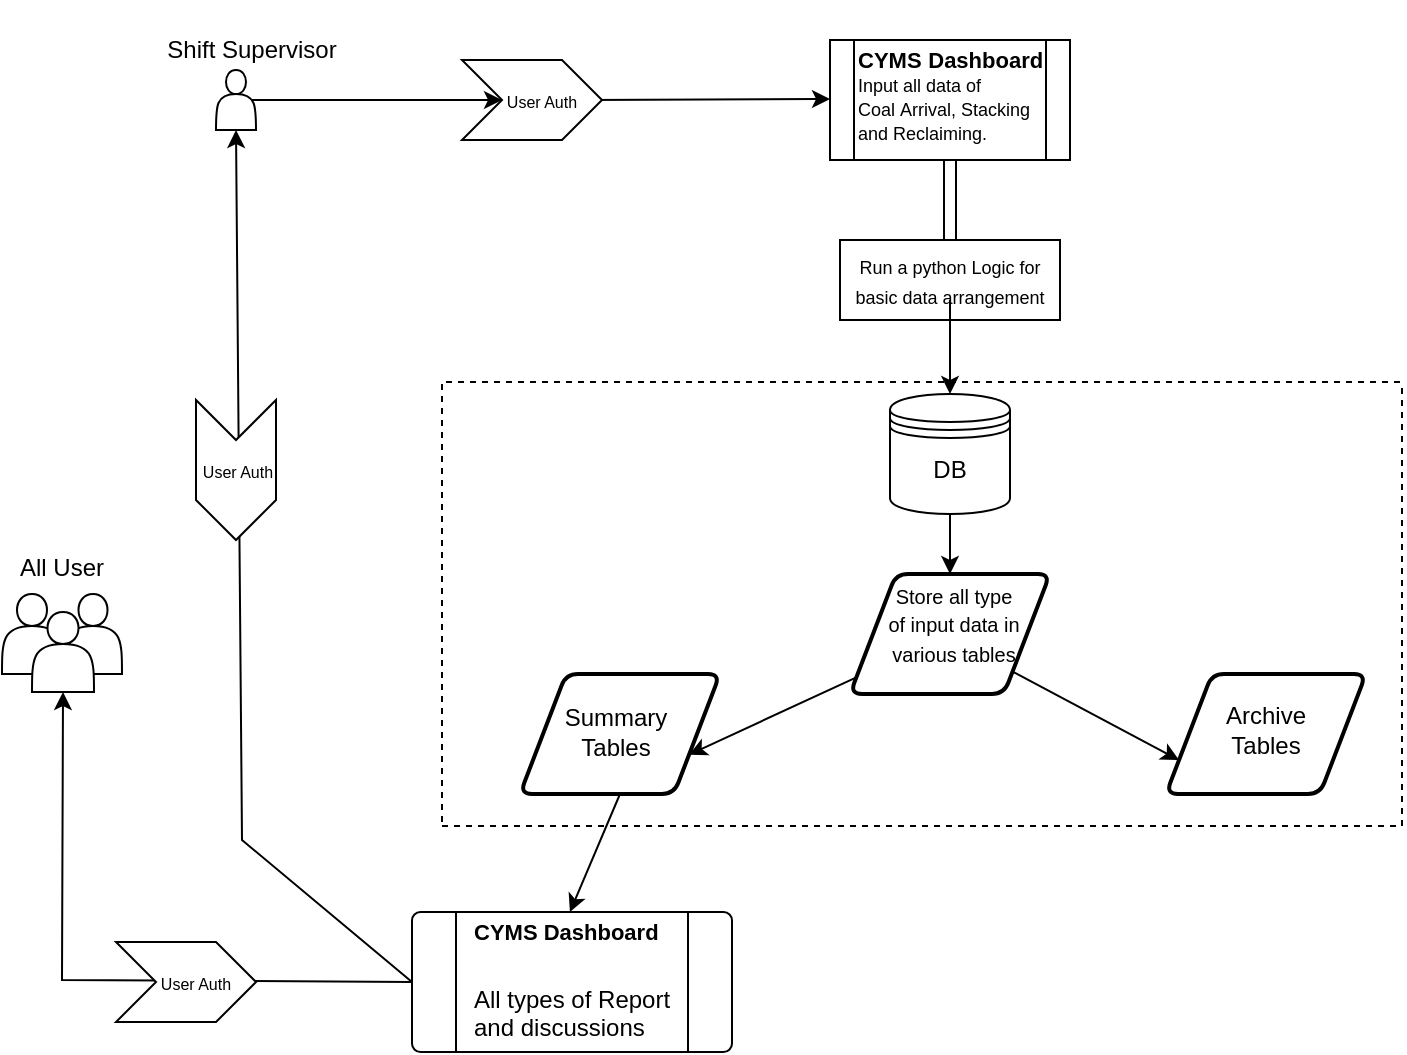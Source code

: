 <mxfile version="26.0.9">
  <diagram id="C5RBs43oDa-KdzZeNtuy" name="Page-1">
    <mxGraphModel dx="1591" dy="706" grid="1" gridSize="10" guides="1" tooltips="1" connect="1" arrows="1" fold="1" page="1" pageScale="1" pageWidth="827" pageHeight="1169" math="0" shadow="0">
      <root>
        <mxCell id="WIyWlLk6GJQsqaUBKTNV-0" />
        <mxCell id="WIyWlLk6GJQsqaUBKTNV-1" parent="WIyWlLk6GJQsqaUBKTNV-0" />
        <mxCell id="Im7F_m6gUgW821OhVlzB-0" value="" style="shape=process;whiteSpace=wrap;html=1;backgroundOutline=1;" vertex="1" parent="WIyWlLk6GJQsqaUBKTNV-1">
          <mxGeometry x="474" y="60" width="120" height="60" as="geometry" />
        </mxCell>
        <mxCell id="Im7F_m6gUgW821OhVlzB-3" value="" style="shape=singleArrow;direction=south;whiteSpace=wrap;html=1;" vertex="1" parent="WIyWlLk6GJQsqaUBKTNV-1">
          <mxGeometry x="524" y="120" width="20" height="70" as="geometry" />
        </mxCell>
        <mxCell id="Im7F_m6gUgW821OhVlzB-11" value="&lt;h5 style=&quot;margin-top: 0px;&quot;&gt;&lt;font style=&quot;&quot;&gt;&lt;font style=&quot;&quot;&gt;&lt;font style=&quot;font-size: 11px;&quot;&gt;CYMS&lt;/font&gt;&lt;span style=&quot;font-size: 12px;&quot;&gt;&amp;nbsp;&lt;/span&gt;&lt;/font&gt;&lt;span style=&quot;background-color: transparent;&quot;&gt;&lt;font style=&quot;font-size: 11px;&quot;&gt;Dashboard&lt;br&gt;&lt;/font&gt;&lt;/span&gt;&lt;/font&gt;&lt;font style=&quot;font-size: 9px; font-weight: normal;&quot;&gt;Input all data of Coal&amp;nbsp;&lt;span style=&quot;background-color: transparent; color: light-dark(rgb(0, 0, 0), rgb(255, 255, 255));&quot;&gt;&lt;span style=&quot;line-height: 115%; font-family: Calibri, sans-serif;&quot;&gt;Arrival,&amp;nbsp;&lt;/span&gt;&lt;/span&gt;&lt;span style=&quot;background-color: transparent; color: light-dark(rgb(0, 0, 0), rgb(255, 255, 255));&quot;&gt;&lt;span style=&quot;line-height: 115%; font-family: Calibri, sans-serif;&quot;&gt;Stacking and&amp;nbsp;&lt;/span&gt;&lt;/span&gt;&lt;span style=&quot;background-color: transparent; color: light-dark(rgb(0, 0, 0), rgb(255, 255, 255));&quot;&gt;&lt;span style=&quot;line-height: 115%; font-family: Calibri, sans-serif;&quot;&gt;Reclaiming.&lt;/span&gt;&lt;/span&gt;&lt;/font&gt;&lt;/h5&gt;" style="text;html=1;whiteSpace=wrap;overflow=hidden;rounded=0;" vertex="1" parent="WIyWlLk6GJQsqaUBKTNV-1">
          <mxGeometry x="486" y="56" width="100" height="110" as="geometry" />
        </mxCell>
        <mxCell id="Im7F_m6gUgW821OhVlzB-16" value="" style="rounded=0;whiteSpace=wrap;html=1;movable=1;resizable=1;rotatable=1;deletable=1;editable=1;locked=0;connectable=1;" vertex="1" parent="WIyWlLk6GJQsqaUBKTNV-1">
          <mxGeometry x="479" y="160" width="110" height="40" as="geometry" />
        </mxCell>
        <mxCell id="Im7F_m6gUgW821OhVlzB-4" value="" style="shape=datastore;whiteSpace=wrap;html=1;" vertex="1" parent="WIyWlLk6GJQsqaUBKTNV-1">
          <mxGeometry x="504" y="237" width="60" height="60" as="geometry" />
        </mxCell>
        <mxCell id="Im7F_m6gUgW821OhVlzB-14" style="edgeStyle=orthogonalEdgeStyle;rounded=0;orthogonalLoop=1;jettySize=auto;html=1;entryX=0.5;entryY=0;entryDx=0;entryDy=0;" edge="1" parent="WIyWlLk6GJQsqaUBKTNV-1" source="Im7F_m6gUgW821OhVlzB-3" target="Im7F_m6gUgW821OhVlzB-4">
          <mxGeometry relative="1" as="geometry" />
        </mxCell>
        <mxCell id="Im7F_m6gUgW821OhVlzB-5" value="" style="shape=actor;whiteSpace=wrap;html=1;" vertex="1" parent="WIyWlLk6GJQsqaUBKTNV-1">
          <mxGeometry x="167" y="75" width="20" height="30" as="geometry" />
        </mxCell>
        <mxCell id="Im7F_m6gUgW821OhVlzB-7" value="" style="edgeStyle=none;orthogonalLoop=1;jettySize=auto;html=1;rounded=0;exitX=0.9;exitY=0.5;exitDx=0;exitDy=0;exitPerimeter=0;" edge="1" parent="WIyWlLk6GJQsqaUBKTNV-1" source="Im7F_m6gUgW821OhVlzB-8">
          <mxGeometry width="100" relative="1" as="geometry">
            <mxPoint x="374" y="89.5" as="sourcePoint" />
            <mxPoint x="474" y="89.5" as="targetPoint" />
            <Array as="points" />
          </mxGeometry>
        </mxCell>
        <mxCell id="Im7F_m6gUgW821OhVlzB-9" value="" style="edgeStyle=none;orthogonalLoop=1;jettySize=auto;html=1;rounded=0;exitX=0.9;exitY=0.5;exitDx=0;exitDy=0;exitPerimeter=0;" edge="1" parent="WIyWlLk6GJQsqaUBKTNV-1" source="Im7F_m6gUgW821OhVlzB-5" target="Im7F_m6gUgW821OhVlzB-8">
          <mxGeometry width="100" relative="1" as="geometry">
            <mxPoint x="109" y="90" as="sourcePoint" />
            <mxPoint x="281" y="89.5" as="targetPoint" />
            <Array as="points" />
          </mxGeometry>
        </mxCell>
        <mxCell id="Im7F_m6gUgW821OhVlzB-8" value="" style="shape=step;perimeter=stepPerimeter;whiteSpace=wrap;html=1;fixedSize=1;" vertex="1" parent="WIyWlLk6GJQsqaUBKTNV-1">
          <mxGeometry x="290" y="70" width="70" height="40" as="geometry" />
        </mxCell>
        <mxCell id="Im7F_m6gUgW821OhVlzB-10" value="&lt;font style=&quot;font-size: 8px;&quot;&gt;User Auth&lt;/font&gt;" style="text;html=1;align=center;verticalAlign=middle;whiteSpace=wrap;rounded=0;" vertex="1" parent="WIyWlLk6GJQsqaUBKTNV-1">
          <mxGeometry x="310" y="82.5" width="40" height="15" as="geometry" />
        </mxCell>
        <mxCell id="Im7F_m6gUgW821OhVlzB-15" value="&lt;font style=&quot;font-size: 9px;&quot;&gt;Run a python Logic for basic data arrangement&lt;/font&gt;" style="text;html=1;align=center;verticalAlign=middle;whiteSpace=wrap;rounded=0;movable=1;resizable=1;rotatable=1;deletable=1;editable=1;locked=0;connectable=1;" vertex="1" parent="WIyWlLk6GJQsqaUBKTNV-1">
          <mxGeometry x="479" y="155" width="110" height="50" as="geometry" />
        </mxCell>
        <mxCell id="Im7F_m6gUgW821OhVlzB-17" value="DB" style="text;html=1;align=center;verticalAlign=middle;whiteSpace=wrap;rounded=0;" vertex="1" parent="WIyWlLk6GJQsqaUBKTNV-1">
          <mxGeometry x="504" y="260" width="60" height="30" as="geometry" />
        </mxCell>
        <mxCell id="Im7F_m6gUgW821OhVlzB-21" value="" style="shape=parallelogram;html=1;strokeWidth=2;perimeter=parallelogramPerimeter;whiteSpace=wrap;rounded=1;arcSize=12;size=0.23;" vertex="1" parent="WIyWlLk6GJQsqaUBKTNV-1">
          <mxGeometry x="319" y="377" width="100" height="60" as="geometry" />
        </mxCell>
        <mxCell id="Im7F_m6gUgW821OhVlzB-22" value="" style="shape=parallelogram;html=1;strokeWidth=2;perimeter=parallelogramPerimeter;whiteSpace=wrap;rounded=1;arcSize=12;size=0.23;" vertex="1" parent="WIyWlLk6GJQsqaUBKTNV-1">
          <mxGeometry x="484" y="327" width="100" height="60" as="geometry" />
        </mxCell>
        <mxCell id="Im7F_m6gUgW821OhVlzB-23" value="" style="shape=parallelogram;html=1;strokeWidth=2;perimeter=parallelogramPerimeter;whiteSpace=wrap;rounded=1;arcSize=12;size=0.23;" vertex="1" parent="WIyWlLk6GJQsqaUBKTNV-1">
          <mxGeometry x="642" y="377" width="100" height="60" as="geometry" />
        </mxCell>
        <mxCell id="Im7F_m6gUgW821OhVlzB-24" value="Summary Tables" style="text;html=1;align=center;verticalAlign=middle;whiteSpace=wrap;rounded=0;" vertex="1" parent="WIyWlLk6GJQsqaUBKTNV-1">
          <mxGeometry x="337" y="391" width="60" height="30" as="geometry" />
        </mxCell>
        <mxCell id="Im7F_m6gUgW821OhVlzB-25" value="" style="endArrow=classic;html=1;rounded=0;exitX=0.5;exitY=1;exitDx=0;exitDy=0;entryX=0.5;entryY=0;entryDx=0;entryDy=0;" edge="1" parent="WIyWlLk6GJQsqaUBKTNV-1" source="Im7F_m6gUgW821OhVlzB-4" target="Im7F_m6gUgW821OhVlzB-22">
          <mxGeometry width="50" height="50" relative="1" as="geometry">
            <mxPoint x="394" y="380" as="sourcePoint" />
            <mxPoint x="444" y="330" as="targetPoint" />
          </mxGeometry>
        </mxCell>
        <mxCell id="Im7F_m6gUgW821OhVlzB-26" value="&lt;font style=&quot;font-size: 10px;&quot;&gt;Store all type of input data in various tables&lt;/font&gt;" style="text;html=1;align=center;verticalAlign=middle;whiteSpace=wrap;rounded=0;" vertex="1" parent="WIyWlLk6GJQsqaUBKTNV-1">
          <mxGeometry x="501" y="327" width="70" height="50" as="geometry" />
        </mxCell>
        <mxCell id="Im7F_m6gUgW821OhVlzB-27" value="" style="endArrow=classic;html=1;rounded=0;entryX=1;entryY=0.75;entryDx=0;entryDy=0;" edge="1" parent="WIyWlLk6GJQsqaUBKTNV-1" source="Im7F_m6gUgW821OhVlzB-22" target="Im7F_m6gUgW821OhVlzB-21">
          <mxGeometry width="50" height="50" relative="1" as="geometry">
            <mxPoint x="544" y="440" as="sourcePoint" />
            <mxPoint x="427.0" y="457.6" as="targetPoint" />
          </mxGeometry>
        </mxCell>
        <mxCell id="Im7F_m6gUgW821OhVlzB-28" value="" style="endArrow=classic;html=1;rounded=0;exitX=1;exitY=1;exitDx=0;exitDy=0;entryX=0;entryY=0.75;entryDx=0;entryDy=0;" edge="1" parent="WIyWlLk6GJQsqaUBKTNV-1" source="Im7F_m6gUgW821OhVlzB-22" target="Im7F_m6gUgW821OhVlzB-23">
          <mxGeometry width="50" height="50" relative="1" as="geometry">
            <mxPoint x="571" y="510" as="sourcePoint" />
            <mxPoint x="621" y="460" as="targetPoint" />
          </mxGeometry>
        </mxCell>
        <mxCell id="Im7F_m6gUgW821OhVlzB-29" value="Archive Tables" style="text;html=1;align=center;verticalAlign=middle;whiteSpace=wrap;rounded=0;" vertex="1" parent="WIyWlLk6GJQsqaUBKTNV-1">
          <mxGeometry x="662" y="390" width="60" height="30" as="geometry" />
        </mxCell>
        <mxCell id="Im7F_m6gUgW821OhVlzB-30" value="" style="verticalLabelPosition=bottom;verticalAlign=top;html=1;shape=process;whiteSpace=wrap;rounded=1;size=0.14;arcSize=6;" vertex="1" parent="WIyWlLk6GJQsqaUBKTNV-1">
          <mxGeometry x="265" y="496" width="160" height="70" as="geometry" />
        </mxCell>
        <mxCell id="Im7F_m6gUgW821OhVlzB-31" value="&lt;h1 style=&quot;margin-top: 0px;&quot;&gt;&lt;font style=&quot;font-size: 11px;&quot;&gt;CYMS Dashboard&lt;/font&gt;&lt;/h1&gt;&lt;p&gt;All types of Report and&amp;nbsp;discussions&amp;nbsp;&lt;/p&gt;" style="text;html=1;whiteSpace=wrap;overflow=hidden;rounded=0;" vertex="1" parent="WIyWlLk6GJQsqaUBKTNV-1">
          <mxGeometry x="294" y="481" width="111" height="80" as="geometry" />
        </mxCell>
        <mxCell id="Im7F_m6gUgW821OhVlzB-32" value="" style="endArrow=classic;html=1;rounded=0;exitX=0.5;exitY=1;exitDx=0;exitDy=0;entryX=0.45;entryY=0.188;entryDx=0;entryDy=0;entryPerimeter=0;" edge="1" parent="WIyWlLk6GJQsqaUBKTNV-1" source="Im7F_m6gUgW821OhVlzB-21" target="Im7F_m6gUgW821OhVlzB-31">
          <mxGeometry width="50" height="50" relative="1" as="geometry">
            <mxPoint x="444" y="370" as="sourcePoint" />
            <mxPoint x="494" y="320" as="targetPoint" />
          </mxGeometry>
        </mxCell>
        <mxCell id="Im7F_m6gUgW821OhVlzB-33" value="" style="shape=actor;whiteSpace=wrap;html=1;" vertex="1" parent="WIyWlLk6GJQsqaUBKTNV-1">
          <mxGeometry x="60" y="337" width="30" height="40" as="geometry" />
        </mxCell>
        <mxCell id="Im7F_m6gUgW821OhVlzB-34" value="" style="shape=actor;whiteSpace=wrap;html=1;" vertex="1" parent="WIyWlLk6GJQsqaUBKTNV-1">
          <mxGeometry x="91" y="337" width="29" height="40" as="geometry" />
        </mxCell>
        <mxCell id="Im7F_m6gUgW821OhVlzB-38" value="" style="shape=actor;whiteSpace=wrap;html=1;" vertex="1" parent="WIyWlLk6GJQsqaUBKTNV-1">
          <mxGeometry x="75" y="346" width="31" height="40" as="geometry" />
        </mxCell>
        <mxCell id="Im7F_m6gUgW821OhVlzB-39" value="" style="endArrow=classic;html=1;rounded=0;exitX=0;exitY=0.5;exitDx=0;exitDy=0;entryX=0.5;entryY=1;entryDx=0;entryDy=0;" edge="1" parent="WIyWlLk6GJQsqaUBKTNV-1" source="Im7F_m6gUgW821OhVlzB-30" target="Im7F_m6gUgW821OhVlzB-38">
          <mxGeometry width="50" height="50" relative="1" as="geometry">
            <mxPoint x="350" y="300" as="sourcePoint" />
            <mxPoint x="400" y="250" as="targetPoint" />
            <Array as="points">
              <mxPoint x="90" y="530" />
            </Array>
          </mxGeometry>
        </mxCell>
        <mxCell id="Im7F_m6gUgW821OhVlzB-40" value="" style="endArrow=classic;html=1;rounded=0;exitX=0;exitY=0.5;exitDx=0;exitDy=0;entryX=0.5;entryY=1;entryDx=0;entryDy=0;" edge="1" parent="WIyWlLk6GJQsqaUBKTNV-1" source="Im7F_m6gUgW821OhVlzB-30" target="Im7F_m6gUgW821OhVlzB-5">
          <mxGeometry width="50" height="50" relative="1" as="geometry">
            <mxPoint x="350" y="300" as="sourcePoint" />
            <mxPoint x="400" y="250" as="targetPoint" />
            <Array as="points">
              <mxPoint x="180" y="460" />
            </Array>
          </mxGeometry>
        </mxCell>
        <mxCell id="Im7F_m6gUgW821OhVlzB-41" value="Shift Supervisor" style="text;html=1;align=center;verticalAlign=middle;whiteSpace=wrap;rounded=0;" vertex="1" parent="WIyWlLk6GJQsqaUBKTNV-1">
          <mxGeometry x="140" y="40" width="90" height="50" as="geometry" />
        </mxCell>
        <mxCell id="Im7F_m6gUgW821OhVlzB-43" value="All User" style="text;html=1;align=center;verticalAlign=middle;whiteSpace=wrap;rounded=0;" vertex="1" parent="WIyWlLk6GJQsqaUBKTNV-1">
          <mxGeometry x="60" y="309" width="60" height="30" as="geometry" />
        </mxCell>
        <mxCell id="Im7F_m6gUgW821OhVlzB-45" value="" style="shape=step;perimeter=stepPerimeter;whiteSpace=wrap;html=1;fixedSize=1;" vertex="1" parent="WIyWlLk6GJQsqaUBKTNV-1">
          <mxGeometry x="117" y="511" width="70" height="40" as="geometry" />
        </mxCell>
        <mxCell id="Im7F_m6gUgW821OhVlzB-46" value="&lt;font style=&quot;font-size: 8px;&quot;&gt;User Auth&lt;/font&gt;" style="text;html=1;align=center;verticalAlign=middle;whiteSpace=wrap;rounded=0;" vertex="1" parent="WIyWlLk6GJQsqaUBKTNV-1">
          <mxGeometry x="137" y="523.5" width="40" height="15" as="geometry" />
        </mxCell>
        <mxCell id="Im7F_m6gUgW821OhVlzB-47" value="" style="shape=step;perimeter=stepPerimeter;whiteSpace=wrap;html=1;fixedSize=1;rotation=90;" vertex="1" parent="WIyWlLk6GJQsqaUBKTNV-1">
          <mxGeometry x="142" y="255" width="70" height="40" as="geometry" />
        </mxCell>
        <mxCell id="Im7F_m6gUgW821OhVlzB-48" value="&lt;font style=&quot;font-size: 8px;&quot;&gt;User Auth&lt;/font&gt;" style="text;html=1;align=center;verticalAlign=middle;whiteSpace=wrap;rounded=0;" vertex="1" parent="WIyWlLk6GJQsqaUBKTNV-1">
          <mxGeometry x="158" y="267.5" width="40" height="15" as="geometry" />
        </mxCell>
        <mxCell id="Im7F_m6gUgW821OhVlzB-49" value="" style="endArrow=none;dashed=1;html=1;rounded=0;" edge="1" parent="WIyWlLk6GJQsqaUBKTNV-1">
          <mxGeometry width="50" height="50" relative="1" as="geometry">
            <mxPoint x="280" y="451" as="sourcePoint" />
            <mxPoint x="760" y="231" as="targetPoint" />
            <Array as="points">
              <mxPoint x="280" y="231" />
            </Array>
          </mxGeometry>
        </mxCell>
        <mxCell id="Im7F_m6gUgW821OhVlzB-50" value="" style="endArrow=none;dashed=1;html=1;rounded=0;" edge="1" parent="WIyWlLk6GJQsqaUBKTNV-1">
          <mxGeometry width="50" height="50" relative="1" as="geometry">
            <mxPoint x="280" y="453" as="sourcePoint" />
            <mxPoint x="760" y="233" as="targetPoint" />
            <Array as="points">
              <mxPoint x="760" y="453" />
            </Array>
          </mxGeometry>
        </mxCell>
      </root>
    </mxGraphModel>
  </diagram>
</mxfile>
